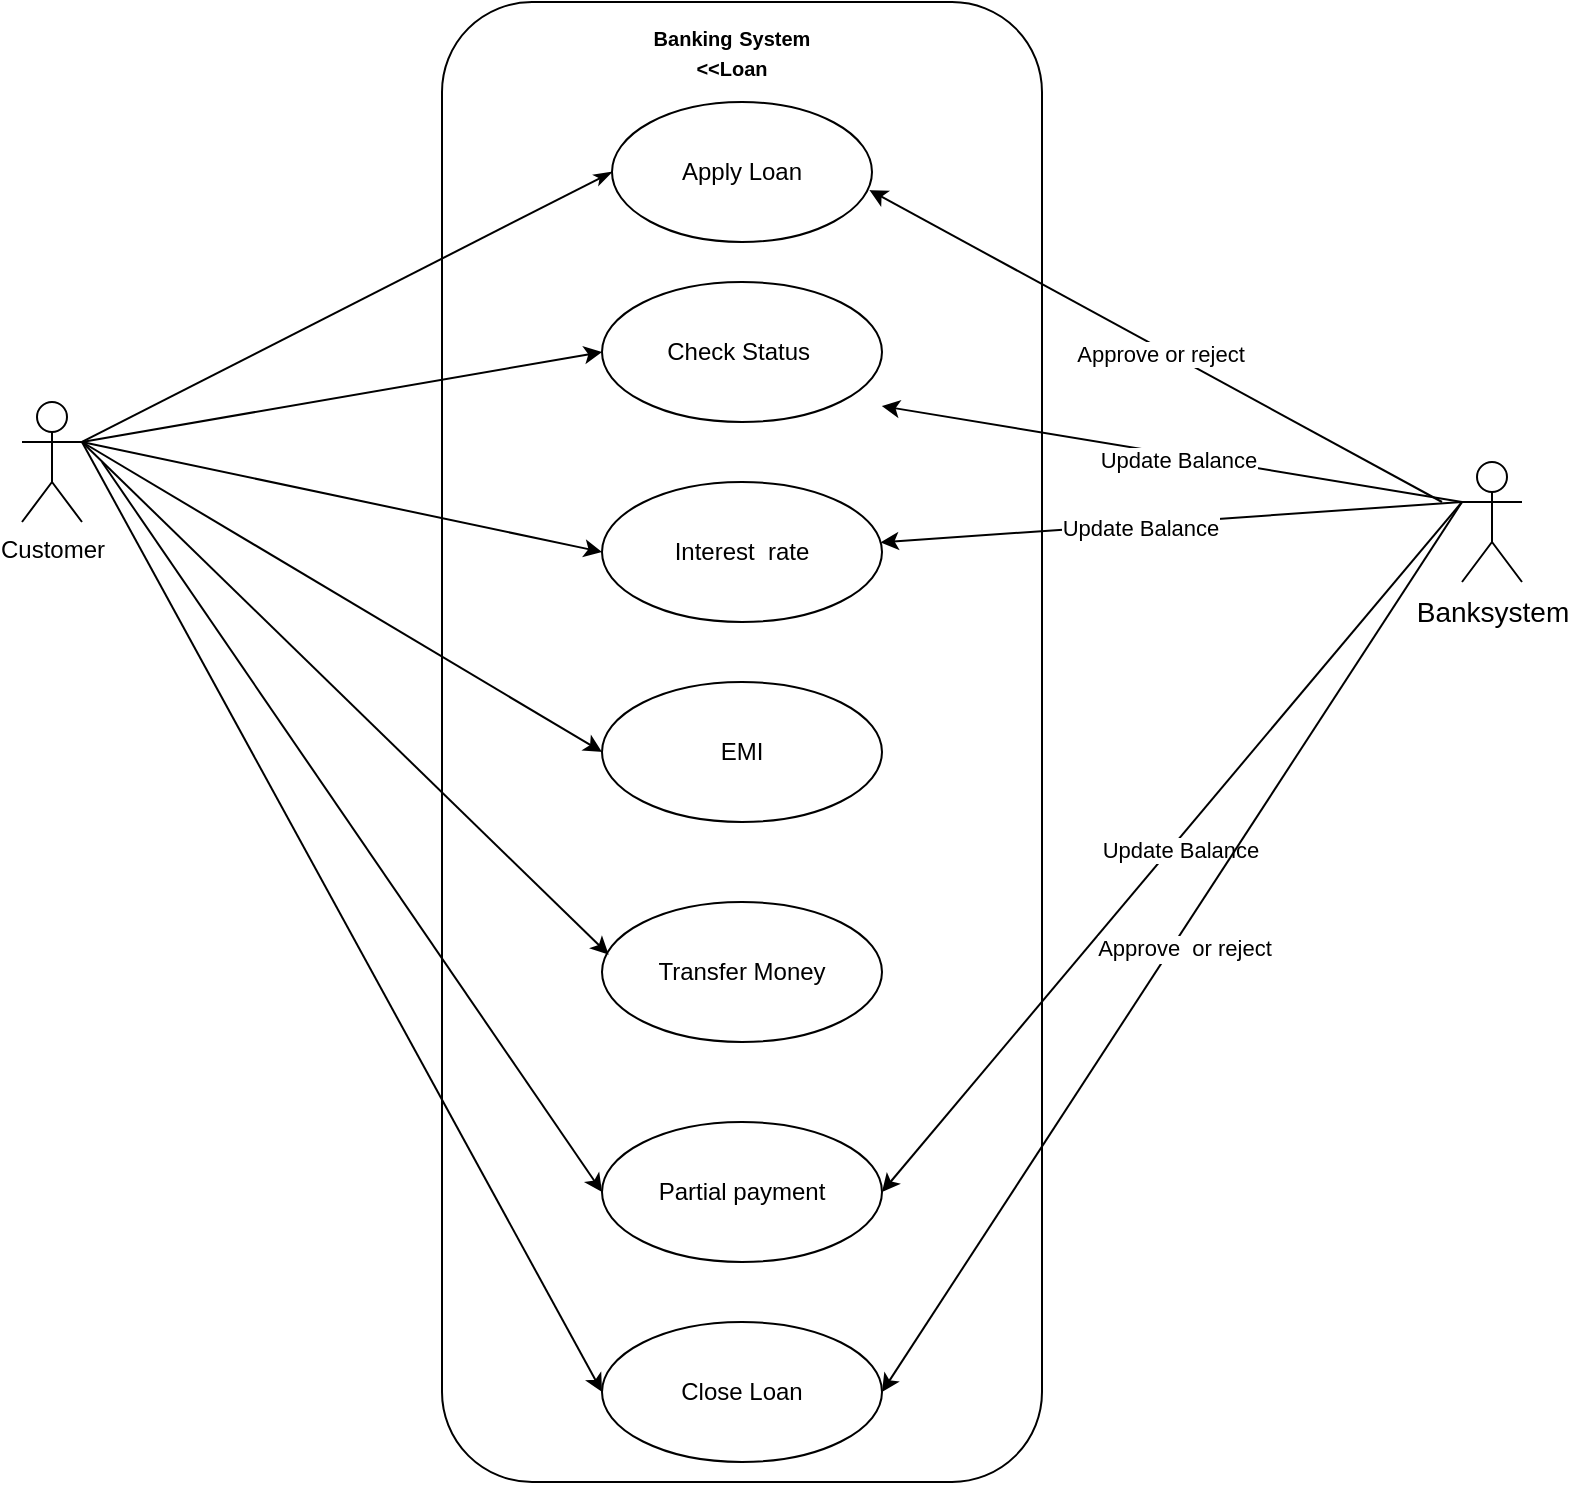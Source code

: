<mxfile version="21.6.3" type="google">
  <diagram name="Page-1" id="J34ARrF7BDetlsShd3_W">
    <mxGraphModel grid="1" page="1" gridSize="10" guides="1" tooltips="1" connect="1" arrows="1" fold="1" pageScale="1" pageWidth="850" pageHeight="1100" background="none" math="0" shadow="0">
      <root>
        <mxCell id="0" />
        <mxCell id="1" parent="0" />
        <mxCell id="VOaeHLwioiHnUTtzUJCT-1" value="" style="rounded=1;whiteSpace=wrap;html=1;" vertex="1" parent="1">
          <mxGeometry x="290" y="50" width="300" height="740" as="geometry" />
        </mxCell>
        <mxCell id="VOaeHLwioiHnUTtzUJCT-2" value="&lt;b&gt;&lt;font style=&quot;font-size: 10px;&quot;&gt;B&lt;font style=&quot;&quot;&gt;anking&lt;/font&gt;&lt;/font&gt; &lt;font style=&quot;font-size: 10px;&quot;&gt;System&lt;br&gt;&amp;lt;&amp;lt;Loan&lt;br&gt;&lt;/font&gt;&lt;/b&gt;" style="text;html=1;strokeColor=none;fillColor=none;align=center;verticalAlign=middle;whiteSpace=wrap;rounded=0;" vertex="1" parent="1">
          <mxGeometry x="386.25" y="60" width="97.5" height="30" as="geometry" />
        </mxCell>
        <mxCell id="VOaeHLwioiHnUTtzUJCT-3" value="Customer" style="shape=umlActor;verticalLabelPosition=bottom;verticalAlign=top;html=1;outlineConnect=0;" vertex="1" parent="1">
          <mxGeometry x="80" y="250" width="30" height="60" as="geometry" />
        </mxCell>
        <mxCell id="VOaeHLwioiHnUTtzUJCT-4" value="&lt;font style=&quot;font-size: 14px;&quot;&gt;Banksystem&lt;/font&gt;" style="shape=umlActor;verticalLabelPosition=bottom;verticalAlign=top;html=1;outlineConnect=0;" vertex="1" parent="1">
          <mxGeometry x="800" y="280" width="30" height="60" as="geometry" />
        </mxCell>
        <mxCell id="VOaeHLwioiHnUTtzUJCT-5" value="Apply Loan" style="ellipse;whiteSpace=wrap;html=1;" vertex="1" parent="1">
          <mxGeometry x="375" y="100" width="130" height="70" as="geometry" />
        </mxCell>
        <mxCell id="VOaeHLwioiHnUTtzUJCT-6" value="Check Status&amp;nbsp;" style="ellipse;whiteSpace=wrap;html=1;" vertex="1" parent="1">
          <mxGeometry x="370" y="190" width="140" height="70" as="geometry" />
        </mxCell>
        <mxCell id="VOaeHLwioiHnUTtzUJCT-7" value="Interest&amp;nbsp; rate" style="ellipse;whiteSpace=wrap;html=1;" vertex="1" parent="1">
          <mxGeometry x="370" y="290" width="140" height="70" as="geometry" />
        </mxCell>
        <mxCell id="VOaeHLwioiHnUTtzUJCT-8" value="EMI" style="ellipse;whiteSpace=wrap;html=1;" vertex="1" parent="1">
          <mxGeometry x="370" y="390" width="140" height="70" as="geometry" />
        </mxCell>
        <mxCell id="VOaeHLwioiHnUTtzUJCT-9" value="Transfer Money" style="ellipse;whiteSpace=wrap;html=1;" vertex="1" parent="1">
          <mxGeometry x="370" y="500" width="140" height="70" as="geometry" />
        </mxCell>
        <mxCell id="VOaeHLwioiHnUTtzUJCT-10" value="Partial payment" style="ellipse;whiteSpace=wrap;html=1;" vertex="1" parent="1">
          <mxGeometry x="370" y="610" width="140" height="70" as="geometry" />
        </mxCell>
        <mxCell id="VOaeHLwioiHnUTtzUJCT-11" value="" style="endArrow=classicThin;html=1;rounded=0;exitX=1;exitY=0.333;exitDx=0;exitDy=0;exitPerimeter=0;entryX=0;entryY=0.5;entryDx=0;entryDy=0;endFill=1;" edge="1" parent="1" source="VOaeHLwioiHnUTtzUJCT-3" target="VOaeHLwioiHnUTtzUJCT-5">
          <mxGeometry width="50" height="50" relative="1" as="geometry">
            <mxPoint x="340" y="330" as="sourcePoint" />
            <mxPoint x="390" y="280" as="targetPoint" />
            <Array as="points" />
          </mxGeometry>
        </mxCell>
        <mxCell id="VOaeHLwioiHnUTtzUJCT-12" value="" style="endArrow=classic;html=1;rounded=0;entryX=0;entryY=0.5;entryDx=0;entryDy=0;" edge="1" parent="1" target="VOaeHLwioiHnUTtzUJCT-6">
          <mxGeometry width="50" height="50" relative="1" as="geometry">
            <mxPoint x="110" y="270" as="sourcePoint" />
            <mxPoint x="385" y="145" as="targetPoint" />
            <Array as="points" />
          </mxGeometry>
        </mxCell>
        <mxCell id="VOaeHLwioiHnUTtzUJCT-13" value="" style="endArrow=classic;html=1;rounded=0;entryX=0;entryY=0.5;entryDx=0;entryDy=0;exitX=1;exitY=0.333;exitDx=0;exitDy=0;exitPerimeter=0;" edge="1" parent="1" source="VOaeHLwioiHnUTtzUJCT-3" target="VOaeHLwioiHnUTtzUJCT-7">
          <mxGeometry width="50" height="50" relative="1" as="geometry">
            <mxPoint x="120" y="280" as="sourcePoint" />
            <mxPoint x="380" y="235" as="targetPoint" />
            <Array as="points" />
          </mxGeometry>
        </mxCell>
        <mxCell id="VOaeHLwioiHnUTtzUJCT-14" value="" style="endArrow=classic;html=1;rounded=0;entryX=0;entryY=0.5;entryDx=0;entryDy=0;" edge="1" parent="1" target="VOaeHLwioiHnUTtzUJCT-8">
          <mxGeometry width="50" height="50" relative="1" as="geometry">
            <mxPoint x="110" y="270" as="sourcePoint" />
            <mxPoint x="380" y="335" as="targetPoint" />
            <Array as="points" />
          </mxGeometry>
        </mxCell>
        <mxCell id="VOaeHLwioiHnUTtzUJCT-15" value="" style="endArrow=classic;html=1;rounded=0;entryX=0.024;entryY=0.376;entryDx=0;entryDy=0;entryPerimeter=0;" edge="1" parent="1" target="VOaeHLwioiHnUTtzUJCT-9">
          <mxGeometry width="50" height="50" relative="1" as="geometry">
            <mxPoint x="110" y="270" as="sourcePoint" />
            <mxPoint x="380" y="435" as="targetPoint" />
            <Array as="points" />
          </mxGeometry>
        </mxCell>
        <mxCell id="VOaeHLwioiHnUTtzUJCT-16" value="" style="endArrow=classic;html=1;rounded=0;entryX=0;entryY=0.5;entryDx=0;entryDy=0;" edge="1" parent="1" target="VOaeHLwioiHnUTtzUJCT-10">
          <mxGeometry width="50" height="50" relative="1" as="geometry">
            <mxPoint x="120" y="280" as="sourcePoint" />
            <mxPoint x="383" y="536" as="targetPoint" />
            <Array as="points" />
          </mxGeometry>
        </mxCell>
        <mxCell id="VOaeHLwioiHnUTtzUJCT-17" value="" style="endArrow=classic;html=1;rounded=0;exitX=0;exitY=0.333;exitDx=0;exitDy=0;exitPerimeter=0;entryX=0.733;entryY=0.273;entryDx=0;entryDy=0;entryPerimeter=0;" edge="1" parent="1" source="VOaeHLwioiHnUTtzUJCT-4" target="VOaeHLwioiHnUTtzUJCT-1">
          <mxGeometry width="50" height="50" relative="1" as="geometry">
            <mxPoint x="300" y="490" as="sourcePoint" />
            <mxPoint x="720" y="200" as="targetPoint" />
          </mxGeometry>
        </mxCell>
        <mxCell id="VOaeHLwioiHnUTtzUJCT-18" value="Update Balance" style="edgeLabel;html=1;align=center;verticalAlign=middle;resizable=0;points=[];" connectable="0" vertex="1" parent="VOaeHLwioiHnUTtzUJCT-17">
          <mxGeometry x="-0.021" y="2" relative="1" as="geometry">
            <mxPoint as="offset" />
          </mxGeometry>
        </mxCell>
        <mxCell id="VOaeHLwioiHnUTtzUJCT-19" value="" style="endArrow=classic;html=1;rounded=0;exitX=0;exitY=0.333;exitDx=0;exitDy=0;exitPerimeter=0;" edge="1" parent="1" source="VOaeHLwioiHnUTtzUJCT-4" target="VOaeHLwioiHnUTtzUJCT-7">
          <mxGeometry width="50" height="50" relative="1" as="geometry">
            <mxPoint x="810" y="310" as="sourcePoint" />
            <mxPoint x="520" y="240" as="targetPoint" />
          </mxGeometry>
        </mxCell>
        <mxCell id="VOaeHLwioiHnUTtzUJCT-20" value="Update Balance" style="edgeLabel;html=1;align=center;verticalAlign=middle;resizable=0;points=[];" connectable="0" vertex="1" parent="VOaeHLwioiHnUTtzUJCT-19">
          <mxGeometry x="0.102" y="2" relative="1" as="geometry">
            <mxPoint x="-1" as="offset" />
          </mxGeometry>
        </mxCell>
        <mxCell id="VOaeHLwioiHnUTtzUJCT-21" value="" style="endArrow=classic;html=1;rounded=0;entryX=1;entryY=0.5;entryDx=0;entryDy=0;" edge="1" parent="1" target="VOaeHLwioiHnUTtzUJCT-10">
          <mxGeometry width="50" height="50" relative="1" as="geometry">
            <mxPoint x="800" y="300" as="sourcePoint" />
            <mxPoint x="440" y="350" as="targetPoint" />
          </mxGeometry>
        </mxCell>
        <mxCell id="VOaeHLwioiHnUTtzUJCT-22" value="Update Balance" style="edgeLabel;html=1;align=center;verticalAlign=middle;resizable=0;points=[];" connectable="0" vertex="1" parent="VOaeHLwioiHnUTtzUJCT-21">
          <mxGeometry x="-0.005" y="4" relative="1" as="geometry">
            <mxPoint as="offset" />
          </mxGeometry>
        </mxCell>
        <mxCell id="VOaeHLwioiHnUTtzUJCT-23" value="" style="endArrow=classic;html=1;rounded=0;entryX=0.99;entryY=0.629;entryDx=0;entryDy=0;entryPerimeter=0;" edge="1" parent="1" target="VOaeHLwioiHnUTtzUJCT-5">
          <mxGeometry width="50" height="50" relative="1" as="geometry">
            <mxPoint x="790" y="300" as="sourcePoint" />
            <mxPoint x="520" y="240" as="targetPoint" />
          </mxGeometry>
        </mxCell>
        <mxCell id="VOaeHLwioiHnUTtzUJCT-24" value="Approve or reject" style="edgeLabel;html=1;align=center;verticalAlign=middle;resizable=0;points=[];" connectable="0" vertex="1" parent="VOaeHLwioiHnUTtzUJCT-23">
          <mxGeometry x="-0.021" y="2" relative="1" as="geometry">
            <mxPoint as="offset" />
          </mxGeometry>
        </mxCell>
        <mxCell id="VOaeHLwioiHnUTtzUJCT-25" value="Close Loan" style="ellipse;whiteSpace=wrap;html=1;" vertex="1" parent="1">
          <mxGeometry x="370" y="710" width="140" height="70" as="geometry" />
        </mxCell>
        <mxCell id="VOaeHLwioiHnUTtzUJCT-26" value="" style="endArrow=classic;html=1;rounded=0;entryX=0;entryY=0.5;entryDx=0;entryDy=0;" edge="1" parent="1" target="VOaeHLwioiHnUTtzUJCT-25">
          <mxGeometry width="50" height="50" relative="1" as="geometry">
            <mxPoint x="110" y="270" as="sourcePoint" />
            <mxPoint x="380" y="655" as="targetPoint" />
            <Array as="points" />
          </mxGeometry>
        </mxCell>
        <mxCell id="VOaeHLwioiHnUTtzUJCT-27" value="" style="endArrow=classic;html=1;rounded=0;entryX=1;entryY=0.5;entryDx=0;entryDy=0;" edge="1" parent="1" target="VOaeHLwioiHnUTtzUJCT-25">
          <mxGeometry width="50" height="50" relative="1" as="geometry">
            <mxPoint x="800" y="300" as="sourcePoint" />
            <mxPoint x="520" y="655" as="targetPoint" />
          </mxGeometry>
        </mxCell>
        <mxCell id="VOaeHLwioiHnUTtzUJCT-28" value="A" style="edgeLabel;html=1;align=center;verticalAlign=middle;resizable=0;points=[];" connectable="0" vertex="1" parent="VOaeHLwioiHnUTtzUJCT-27">
          <mxGeometry x="-0.005" y="4" relative="1" as="geometry">
            <mxPoint as="offset" />
          </mxGeometry>
        </mxCell>
        <mxCell id="VOaeHLwioiHnUTtzUJCT-29" value="Text" style="edgeLabel;html=1;align=center;verticalAlign=middle;resizable=0;points=[];" connectable="0" vertex="1" parent="VOaeHLwioiHnUTtzUJCT-27">
          <mxGeometry x="0.001" y="2" relative="1" as="geometry">
            <mxPoint x="1" as="offset" />
          </mxGeometry>
        </mxCell>
        <mxCell id="VOaeHLwioiHnUTtzUJCT-30" value="Approve&amp;nbsp; or reject" style="edgeLabel;html=1;align=center;verticalAlign=middle;resizable=0;points=[];" connectable="0" vertex="1" parent="VOaeHLwioiHnUTtzUJCT-27">
          <mxGeometry x="-0.011" y="5" relative="1" as="geometry">
            <mxPoint as="offset" />
          </mxGeometry>
        </mxCell>
      </root>
    </mxGraphModel>
  </diagram>
</mxfile>
